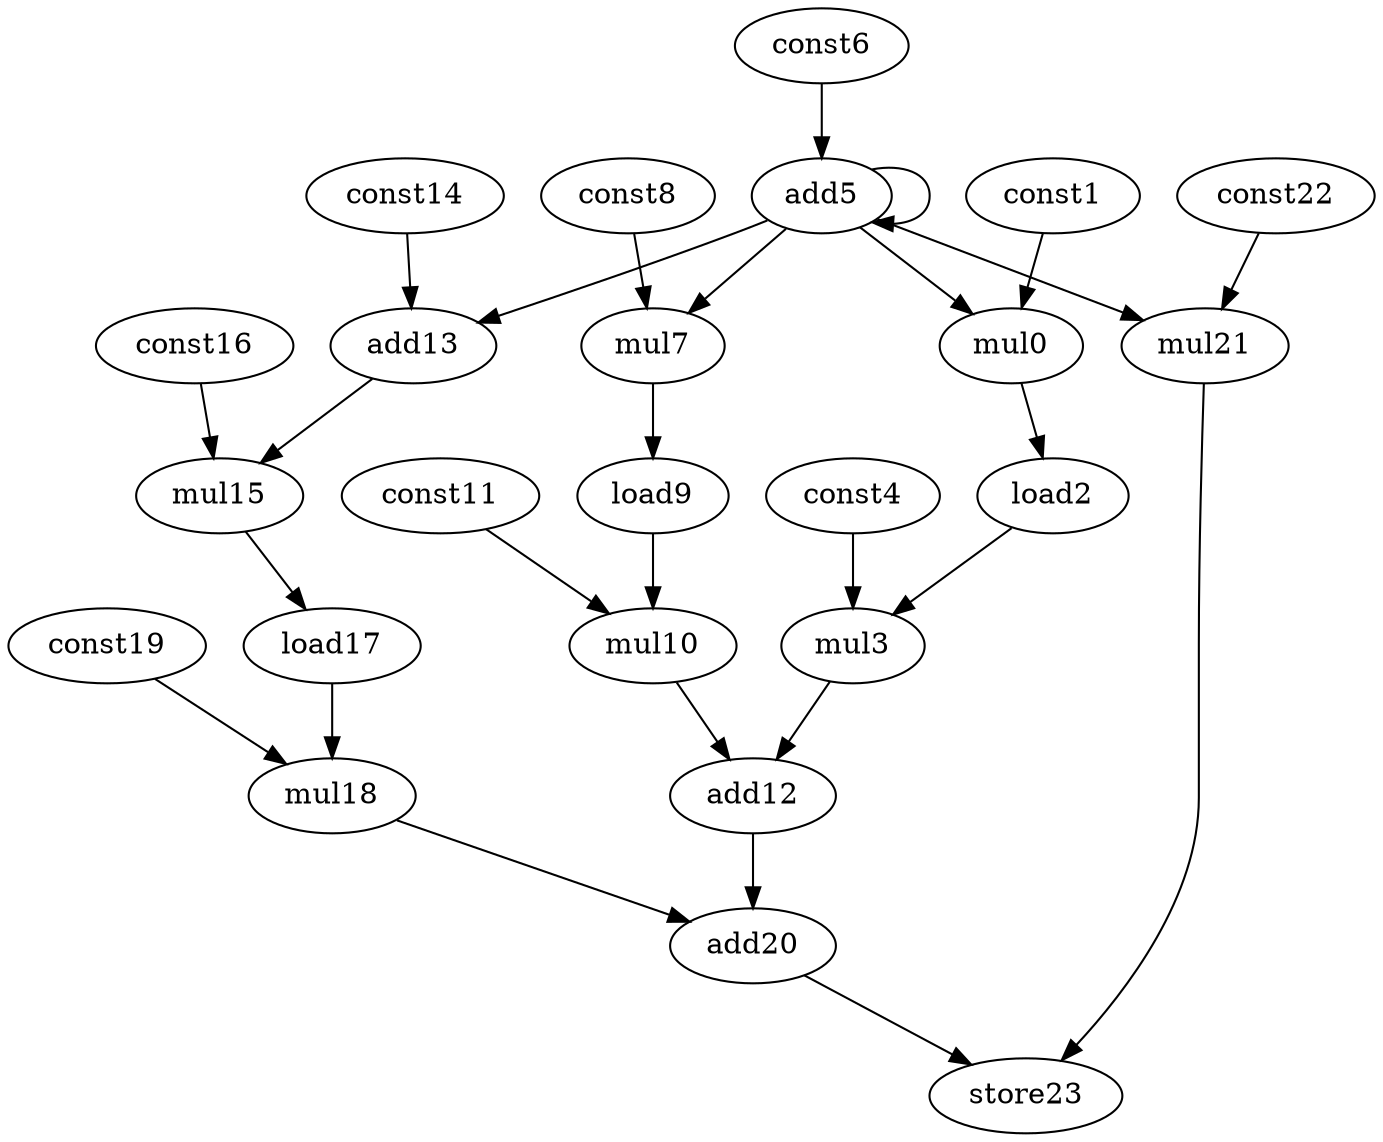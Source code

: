 digraph G {
mul0[opcode=mul];
const1[opcode=const];
load2[opcode=load];
mul3[opcode=mul];
const4[opcode=const];
add5[opcode=add];
const6[opcode=const];
mul7[opcode=mul];
const8[opcode=const];
load9[opcode=load];
mul10[opcode=mul];
const11[opcode=const];
add12[opcode=add];
add13[opcode=add];
const14[opcode=const];
mul15[opcode=mul];
const16[opcode=const];
load17[opcode=load];
mul18[opcode=mul];
const19[opcode=const];
add20[opcode=add];
mul21[opcode=mul];
const22[opcode=const];
store23[opcode=store];
load2->mul3[operand=0]; //load->mul
mul3->add12[operand=1]; //mul->add
add5->mul7[operand=1]; //add->gep_mul
add5->mul0[operand=1]; //add->gep_mul
add5->add5[operand=0]; //add->add
add5->add13[operand=0]; //add->add
add5->mul21[operand=1]; //add->gep_mul
load9->mul10[operand=0]; //load->mul
mul10->add12[operand=0]; //mul->add
add12->add20[operand=0]; //add->add
add13->mul15[operand=1]; //add->gep_mul
load17->mul18[operand=0]; //load->mul
mul18->add20[operand=1]; //mul->add
add20->store23[operand=0]; //add->store
const1->mul0[operand=0]; //gep_const->gep_mul
mul0->load2[operand=0]; //gep_mul->load
const4->mul3[operand=1]; //const->mul
const6->add5[operand=1]; //const->add
const8->mul7[operand=0]; //gep_const->gep_mul
mul7->load9[operand=0]; //gep_mul->load
const11->mul10[operand=1]; //const->mul
const14->add13[operand=1]; //const->add
const16->mul15[operand=0]; //gep_const->gep_mul
mul15->load17[operand=0]; //gep_mul->load
const19->mul18[operand=1]; //const->mul
const22->mul21[operand=0]; //gep_const->gep_mul
mul21->store23[operand=1]; //gep_mul->store
}
